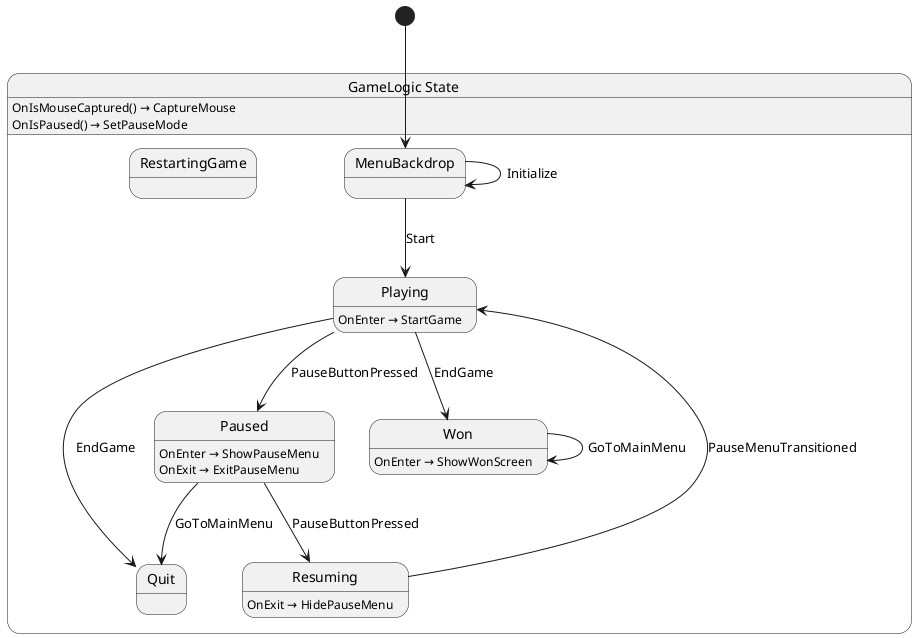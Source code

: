 @startuml GameLogic
state "GameLogic State" as PaddleBall_GameLogic_State {
  state "MenuBackdrop" as PaddleBall_GameLogic_State_MenuBackdrop
  state "Paused" as PaddleBall_GameLogic_State_Paused
  state "Playing" as PaddleBall_GameLogic_State_Playing
  state "Quit" as PaddleBall_GameLogic_State_Quit
  state "RestartingGame" as PaddleBall_GameLogic_State_RestartingGame
  state "Resuming" as PaddleBall_GameLogic_State_Resuming
  state "Won" as PaddleBall_GameLogic_State_Won
}

PaddleBall_GameLogic_State_MenuBackdrop --> PaddleBall_GameLogic_State_MenuBackdrop : Initialize
PaddleBall_GameLogic_State_MenuBackdrop --> PaddleBall_GameLogic_State_Playing : Start
PaddleBall_GameLogic_State_Paused --> PaddleBall_GameLogic_State_Quit : GoToMainMenu
PaddleBall_GameLogic_State_Paused --> PaddleBall_GameLogic_State_Resuming : PauseButtonPressed
PaddleBall_GameLogic_State_Playing --> PaddleBall_GameLogic_State_Paused : PauseButtonPressed
PaddleBall_GameLogic_State_Playing --> PaddleBall_GameLogic_State_Quit : EndGame
PaddleBall_GameLogic_State_Playing --> PaddleBall_GameLogic_State_Won : EndGame
PaddleBall_GameLogic_State_Resuming --> PaddleBall_GameLogic_State_Playing : PauseMenuTransitioned
PaddleBall_GameLogic_State_Won --> PaddleBall_GameLogic_State_Won : GoToMainMenu

PaddleBall_GameLogic_State : OnIsMouseCaptured() → CaptureMouse
PaddleBall_GameLogic_State : OnIsPaused() → SetPauseMode
PaddleBall_GameLogic_State_Paused : OnEnter → ShowPauseMenu
PaddleBall_GameLogic_State_Paused : OnExit → ExitPauseMenu
PaddleBall_GameLogic_State_Playing : OnEnter → StartGame
PaddleBall_GameLogic_State_Resuming : OnExit → HidePauseMenu
PaddleBall_GameLogic_State_Won : OnEnter → ShowWonScreen

[*] --> PaddleBall_GameLogic_State_MenuBackdrop
@enduml